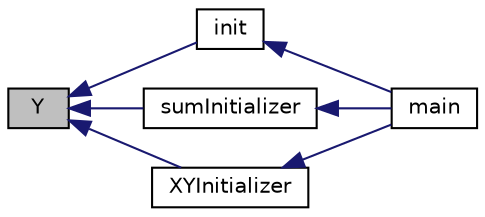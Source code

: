 digraph "Y"
{
 // INTERACTIVE_SVG=YES
  edge [fontname="Helvetica",fontsize="10",labelfontname="Helvetica",labelfontsize="10"];
  node [fontname="Helvetica",fontsize="10",shape=record];
  rankdir="LR";
  Node69 [label="Y",height=0.2,width=0.4,color="black", fillcolor="grey75", style="filled", fontcolor="black"];
  Node69 -> Node70 [dir="back",color="midnightblue",fontsize="10",style="solid",fontname="Helvetica"];
  Node70 [label="init",height=0.2,width=0.4,color="black", fillcolor="white", style="filled",URL="$_seg_least_8cpp.html#a02fd73d861ef2e4aabb38c0c9ff82947",tooltip="helper function to update values in X, Y, Xy and X_sqr "];
  Node70 -> Node71 [dir="back",color="midnightblue",fontsize="10",style="solid",fontname="Helvetica"];
  Node71 [label="main",height=0.2,width=0.4,color="black", fillcolor="white", style="filled",URL="$_seg_least_8cpp.html#ae66f6b31b5ad750f1fe042a706a4e3d4"];
  Node69 -> Node72 [dir="back",color="midnightblue",fontsize="10",style="solid",fontname="Helvetica"];
  Node72 [label="sumInitializer",height=0.2,width=0.4,color="black", fillcolor="white", style="filled",URL="$_seg_least_8cpp.html#a0b4b1bb4f7756636f938542bcca1df6c",tooltip="driver code "];
  Node72 -> Node71 [dir="back",color="midnightblue",fontsize="10",style="solid",fontname="Helvetica"];
  Node69 -> Node73 [dir="back",color="midnightblue",fontsize="10",style="solid",fontname="Helvetica"];
  Node73 [label="XYInitializer",height=0.2,width=0.4,color="black", fillcolor="white", style="filled",URL="$_seg_least_8cpp.html#abb1200c8321b04faac36e48129423db0",tooltip="helper function to updare sum_x, sum_y, sum_xy, sum_x_sqr "];
  Node73 -> Node71 [dir="back",color="midnightblue",fontsize="10",style="solid",fontname="Helvetica"];
}
